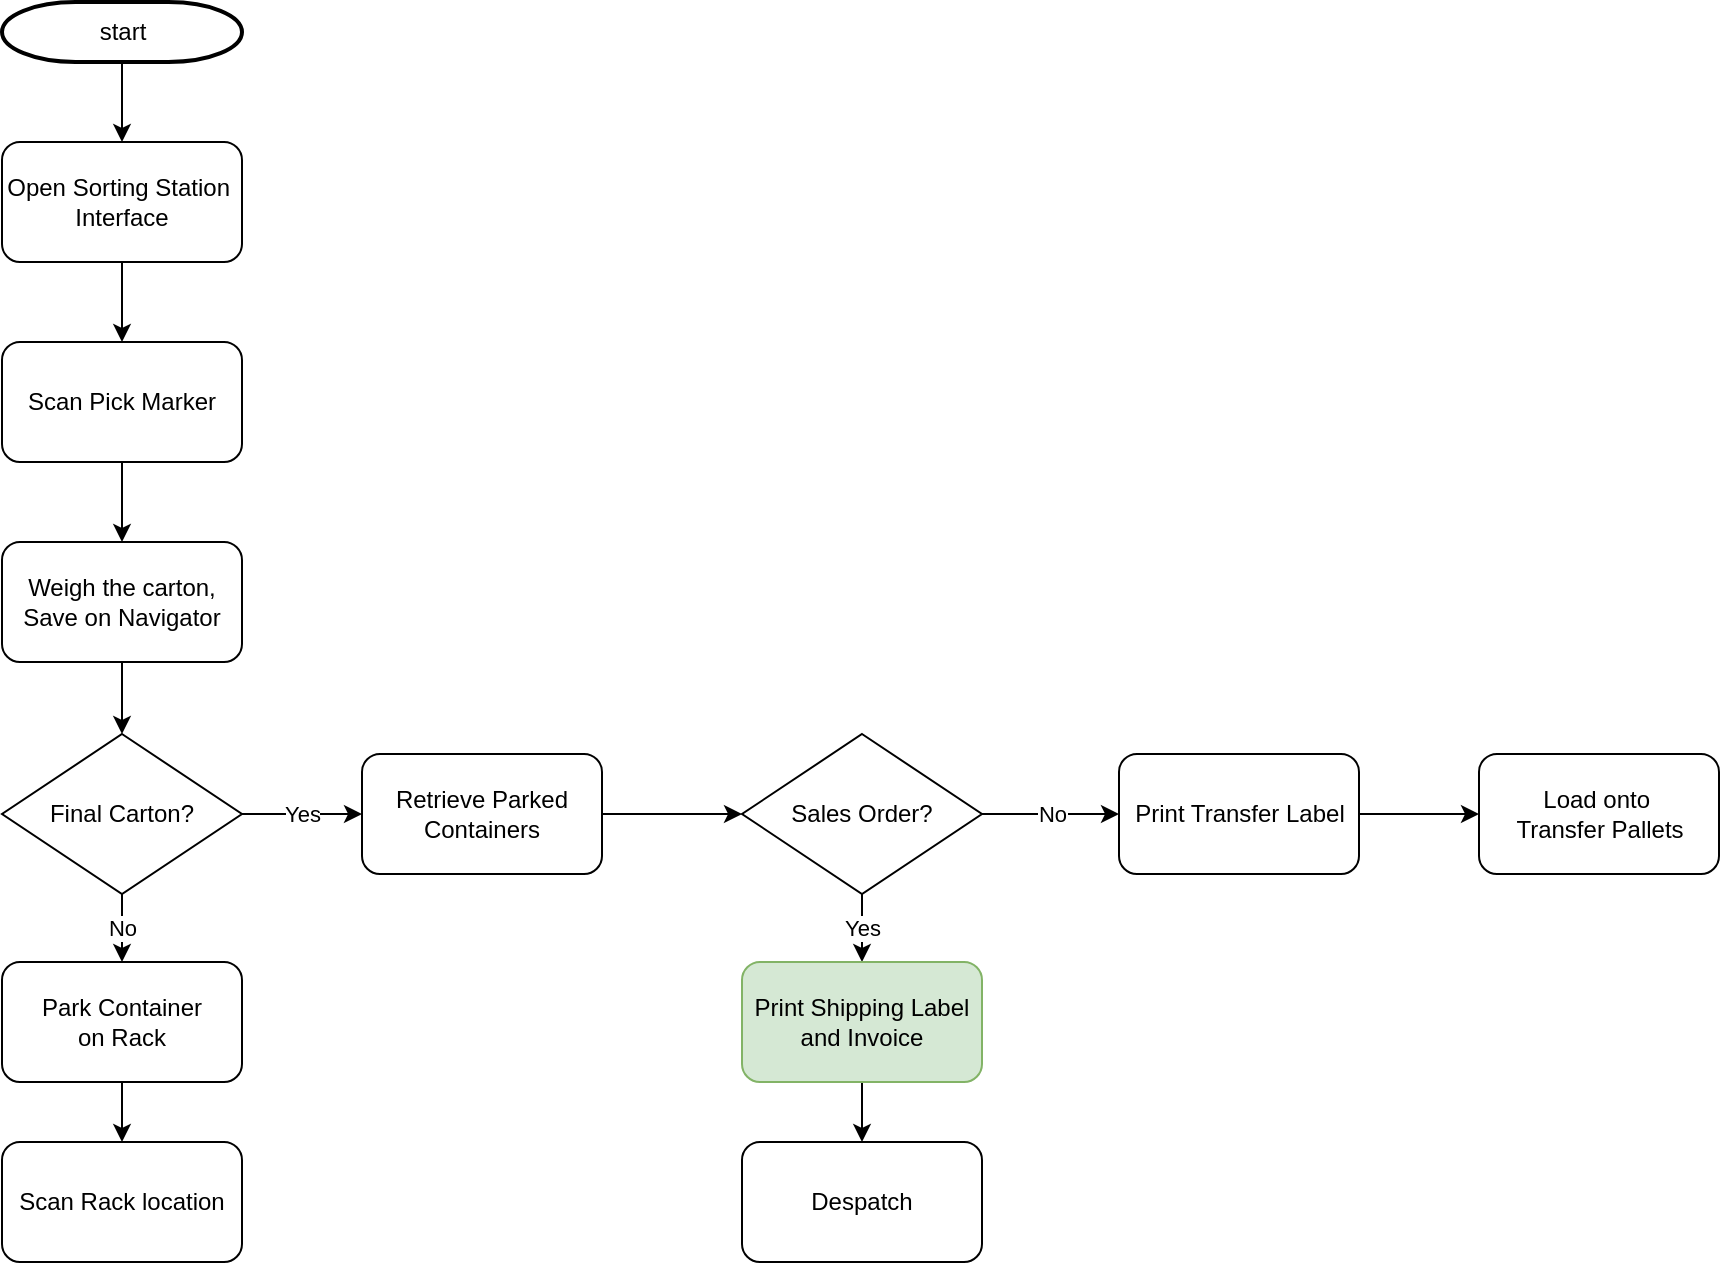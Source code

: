 <mxfile version="25.0.3">
  <diagram id="6a731a19-8d31-9384-78a2-239565b7b9f0" name="Page-1">
    <mxGraphModel dx="2074" dy="1132" grid="1" gridSize="10" guides="1" tooltips="1" connect="1" arrows="1" fold="1" page="1" pageScale="1" pageWidth="1169" pageHeight="827" background="none" math="0" shadow="0">
      <root>
        <mxCell id="0" />
        <mxCell id="1" parent="0" />
        <mxCell id="FllbzKFlJK6ehd7ZULbo-95" value="" style="edgeStyle=orthogonalEdgeStyle;rounded=0;orthogonalLoop=1;jettySize=auto;html=1;" parent="1" source="2" target="FllbzKFlJK6ehd7ZULbo-77" edge="1">
          <mxGeometry relative="1" as="geometry" />
        </mxCell>
        <mxCell id="2" value="start" style="shape=mxgraph.flowchart.terminator;strokeWidth=2;gradientColor=none;gradientDirection=north;fontStyle=0;html=1;" parent="1" vertex="1">
          <mxGeometry x="110" y="60" width="120" height="30" as="geometry" />
        </mxCell>
        <mxCell id="IlHMZtGNVjniCkJJhIyE-17" value="" style="edgeStyle=orthogonalEdgeStyle;rounded=0;orthogonalLoop=1;jettySize=auto;html=1;" parent="1" source="FllbzKFlJK6ehd7ZULbo-77" target="IlHMZtGNVjniCkJJhIyE-2" edge="1">
          <mxGeometry relative="1" as="geometry" />
        </mxCell>
        <mxCell id="FllbzKFlJK6ehd7ZULbo-77" value="&lt;span style=&quot;text-wrap-mode: nowrap;&quot;&gt;Open Sorting Station&amp;nbsp;&lt;/span&gt;&lt;div&gt;&lt;span style=&quot;text-wrap-mode: nowrap;&quot;&gt;Interface&lt;/span&gt;&lt;/div&gt;" style="rounded=1;whiteSpace=wrap;html=1;" parent="1" vertex="1">
          <mxGeometry x="110" y="130" width="120" height="60" as="geometry" />
        </mxCell>
        <mxCell id="BEm4GYZW_KskeXJrbdOM-3" value="" style="edgeStyle=orthogonalEdgeStyle;rounded=0;orthogonalLoop=1;jettySize=auto;html=1;" edge="1" parent="1" source="IlHMZtGNVjniCkJJhIyE-2" target="BEm4GYZW_KskeXJrbdOM-2">
          <mxGeometry relative="1" as="geometry" />
        </mxCell>
        <mxCell id="IlHMZtGNVjniCkJJhIyE-2" value="&lt;span style=&quot;text-wrap-mode: nowrap;&quot;&gt;Scan Pick Marker&lt;/span&gt;" style="rounded=1;whiteSpace=wrap;html=1;" parent="1" vertex="1">
          <mxGeometry x="110" y="230" width="120" height="60" as="geometry" />
        </mxCell>
        <mxCell id="IlHMZtGNVjniCkJJhIyE-19" value="No" style="edgeStyle=orthogonalEdgeStyle;rounded=0;orthogonalLoop=1;jettySize=auto;html=1;" parent="1" source="IlHMZtGNVjniCkJJhIyE-3" target="IlHMZtGNVjniCkJJhIyE-9" edge="1">
          <mxGeometry relative="1" as="geometry" />
        </mxCell>
        <mxCell id="BEm4GYZW_KskeXJrbdOM-5" value="Yes" style="edgeStyle=orthogonalEdgeStyle;rounded=0;orthogonalLoop=1;jettySize=auto;html=1;" edge="1" parent="1" source="IlHMZtGNVjniCkJJhIyE-3" target="IlHMZtGNVjniCkJJhIyE-8">
          <mxGeometry relative="1" as="geometry" />
        </mxCell>
        <mxCell id="IlHMZtGNVjniCkJJhIyE-3" value="Final Carton?" style="rhombus;whiteSpace=wrap;html=1;" parent="1" vertex="1">
          <mxGeometry x="110" y="426" width="120" height="80" as="geometry" />
        </mxCell>
        <mxCell id="IlHMZtGNVjniCkJJhIyE-6" value="&lt;span style=&quot;text-wrap-mode: nowrap;&quot;&gt;Despatch&lt;/span&gt;" style="rounded=1;whiteSpace=wrap;html=1;" parent="1" vertex="1">
          <mxGeometry x="480" y="630" width="120" height="60" as="geometry" />
        </mxCell>
        <mxCell id="IlHMZtGNVjniCkJJhIyE-25" value="No" style="edgeStyle=orthogonalEdgeStyle;rounded=0;orthogonalLoop=1;jettySize=auto;html=1;" parent="1" source="IlHMZtGNVjniCkJJhIyE-7" target="IlHMZtGNVjniCkJJhIyE-11" edge="1">
          <mxGeometry relative="1" as="geometry" />
        </mxCell>
        <mxCell id="BEm4GYZW_KskeXJrbdOM-9" value="Yes" style="edgeStyle=orthogonalEdgeStyle;rounded=0;orthogonalLoop=1;jettySize=auto;html=1;" edge="1" parent="1" source="IlHMZtGNVjniCkJJhIyE-7" target="BEm4GYZW_KskeXJrbdOM-7">
          <mxGeometry relative="1" as="geometry" />
        </mxCell>
        <mxCell id="IlHMZtGNVjniCkJJhIyE-7" value="Sales Order?" style="rhombus;whiteSpace=wrap;html=1;" parent="1" vertex="1">
          <mxGeometry x="480" y="426" width="120" height="80" as="geometry" />
        </mxCell>
        <mxCell id="BEm4GYZW_KskeXJrbdOM-6" value="" style="edgeStyle=orthogonalEdgeStyle;rounded=0;orthogonalLoop=1;jettySize=auto;html=1;" edge="1" parent="1" source="IlHMZtGNVjniCkJJhIyE-8" target="IlHMZtGNVjniCkJJhIyE-7">
          <mxGeometry relative="1" as="geometry" />
        </mxCell>
        <mxCell id="IlHMZtGNVjniCkJJhIyE-8" value="&lt;span style=&quot;text-wrap-mode: nowrap;&quot;&gt;Retrieve Parked&lt;/span&gt;&lt;div&gt;&lt;span style=&quot;text-wrap-mode: nowrap;&quot;&gt;Containers&lt;/span&gt;&lt;/div&gt;" style="rounded=1;whiteSpace=wrap;html=1;" parent="1" vertex="1">
          <mxGeometry x="290" y="436" width="120" height="60" as="geometry" />
        </mxCell>
        <mxCell id="IlHMZtGNVjniCkJJhIyE-21" value="" style="edgeStyle=orthogonalEdgeStyle;rounded=0;orthogonalLoop=1;jettySize=auto;html=1;" parent="1" source="IlHMZtGNVjniCkJJhIyE-9" target="IlHMZtGNVjniCkJJhIyE-10" edge="1">
          <mxGeometry relative="1" as="geometry" />
        </mxCell>
        <mxCell id="IlHMZtGNVjniCkJJhIyE-9" value="&lt;span style=&quot;text-wrap-mode: nowrap;&quot;&gt;Park Container&lt;/span&gt;&lt;div&gt;&lt;span style=&quot;text-wrap-mode: nowrap;&quot;&gt;on Rack&lt;/span&gt;&lt;/div&gt;" style="rounded=1;whiteSpace=wrap;html=1;" parent="1" vertex="1">
          <mxGeometry x="110" y="540" width="120" height="60" as="geometry" />
        </mxCell>
        <mxCell id="IlHMZtGNVjniCkJJhIyE-10" value="&lt;span style=&quot;text-wrap-mode: nowrap;&quot;&gt;Scan Rack location&lt;/span&gt;" style="rounded=1;whiteSpace=wrap;html=1;" parent="1" vertex="1">
          <mxGeometry x="110" y="630" width="120" height="60" as="geometry" />
        </mxCell>
        <mxCell id="IlHMZtGNVjniCkJJhIyE-26" value="" style="edgeStyle=orthogonalEdgeStyle;rounded=0;orthogonalLoop=1;jettySize=auto;html=1;" parent="1" source="IlHMZtGNVjniCkJJhIyE-11" target="IlHMZtGNVjniCkJJhIyE-13" edge="1">
          <mxGeometry relative="1" as="geometry" />
        </mxCell>
        <mxCell id="IlHMZtGNVjniCkJJhIyE-11" value="&lt;span style=&quot;text-wrap-mode: nowrap;&quot;&gt;Print Transfer Label&lt;/span&gt;" style="rounded=1;whiteSpace=wrap;html=1;" parent="1" vertex="1">
          <mxGeometry x="668.5" y="436" width="120" height="60" as="geometry" />
        </mxCell>
        <mxCell id="IlHMZtGNVjniCkJJhIyE-13" value="&lt;span style=&quot;text-wrap-mode: nowrap;&quot;&gt;Load onto&amp;nbsp;&lt;/span&gt;&lt;div&gt;&lt;span style=&quot;text-wrap-mode: nowrap;&quot;&gt;Transfer Pallets&lt;/span&gt;&lt;/div&gt;" style="rounded=1;whiteSpace=wrap;html=1;" parent="1" vertex="1">
          <mxGeometry x="848.5" y="436" width="120" height="60" as="geometry" />
        </mxCell>
        <mxCell id="BEm4GYZW_KskeXJrbdOM-4" value="" style="edgeStyle=orthogonalEdgeStyle;rounded=0;orthogonalLoop=1;jettySize=auto;html=1;" edge="1" parent="1" source="BEm4GYZW_KskeXJrbdOM-2" target="IlHMZtGNVjniCkJJhIyE-3">
          <mxGeometry relative="1" as="geometry" />
        </mxCell>
        <mxCell id="BEm4GYZW_KskeXJrbdOM-2" value="&lt;span style=&quot;text-wrap-mode: nowrap;&quot;&gt;Weigh the carton,&lt;/span&gt;&lt;div&gt;&lt;span style=&quot;text-wrap-mode: nowrap;&quot;&gt;Save on Navigator&lt;/span&gt;&lt;/div&gt;" style="rounded=1;whiteSpace=wrap;html=1;" vertex="1" parent="1">
          <mxGeometry x="110" y="330" width="120" height="60" as="geometry" />
        </mxCell>
        <mxCell id="BEm4GYZW_KskeXJrbdOM-8" value="" style="edgeStyle=orthogonalEdgeStyle;rounded=0;orthogonalLoop=1;jettySize=auto;html=1;" edge="1" parent="1" source="BEm4GYZW_KskeXJrbdOM-7" target="IlHMZtGNVjniCkJJhIyE-6">
          <mxGeometry relative="1" as="geometry" />
        </mxCell>
        <mxCell id="BEm4GYZW_KskeXJrbdOM-7" value="&lt;span style=&quot;text-wrap-mode: nowrap;&quot;&gt;Print Shipping Label&lt;/span&gt;&lt;div&gt;&lt;span style=&quot;text-wrap-mode: nowrap;&quot;&gt;and Invoice&lt;/span&gt;&lt;/div&gt;" style="rounded=1;whiteSpace=wrap;html=1;fillColor=#d5e8d4;strokeColor=#82b366;" vertex="1" parent="1">
          <mxGeometry x="480" y="540" width="120" height="60" as="geometry" />
        </mxCell>
      </root>
    </mxGraphModel>
  </diagram>
</mxfile>
